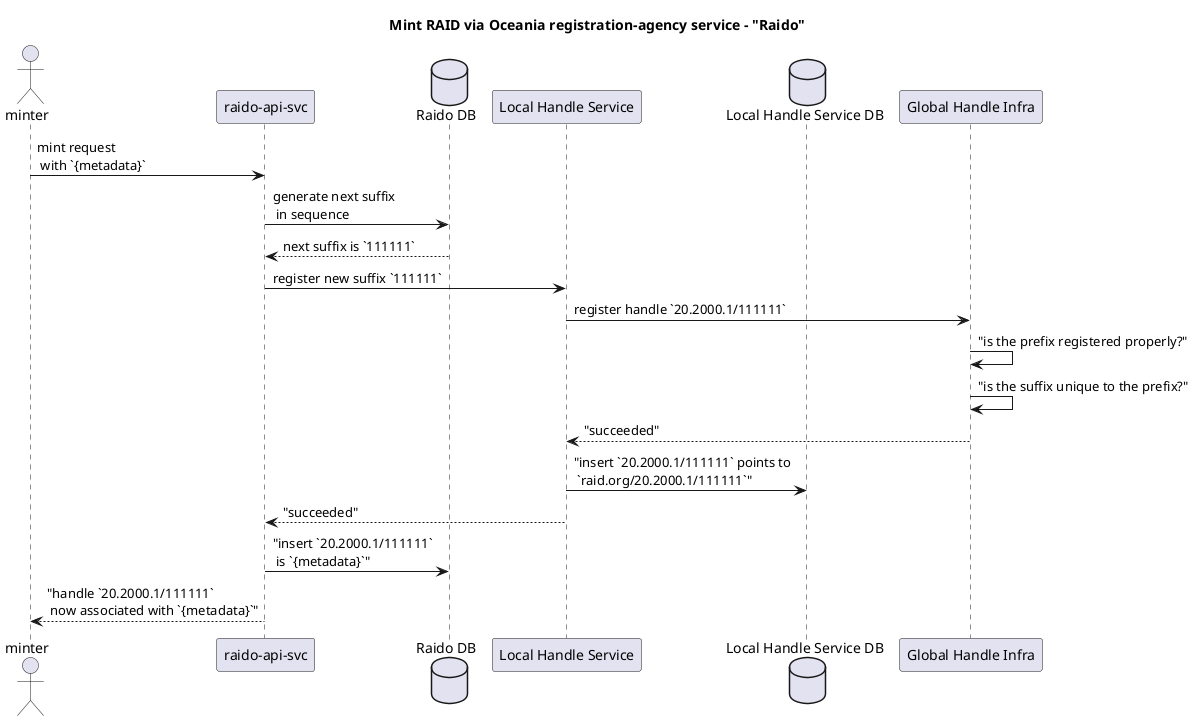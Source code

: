 @startuml
title Mint RAID via Oceania registration-agency service - "Raido"

actor "minter" as minter

participant "raido-api-svc" as raidoApi
database "Raido DB" as raidoDb

participant "Local Handle Service" as lhs
database "Local Handle Service DB" as lhsDb

participant "Global Handle Infra" as ghs

minter -> raidoApi: mint request\n with `{metadata}` 
raidoApi -> raidoDb: generate next suffix\n in sequence 
raidoDb --> raidoApi: next suffix is `111111`
raidoApi -> lhs: register new suffix `111111` 
lhs -> ghs: register handle `20.2000.1/111111`
ghs -> ghs: "is the prefix registered properly?"
ghs -> ghs: "is the suffix unique to the prefix?"
ghs --> lhs: "succeeded"
lhs -> lhsDb: "insert `20.2000.1/111111` points to\n `raid.org/20.2000.1/111111`"
lhs --> raidoApi: "succeeded"
raidoApi -> raidoDb: "insert `20.2000.1/111111`\n is `{metadata}`"
raidoApi --> minter: "handle `20.2000.1/111111`\n now associated with `{metadata}`"
@enduml

